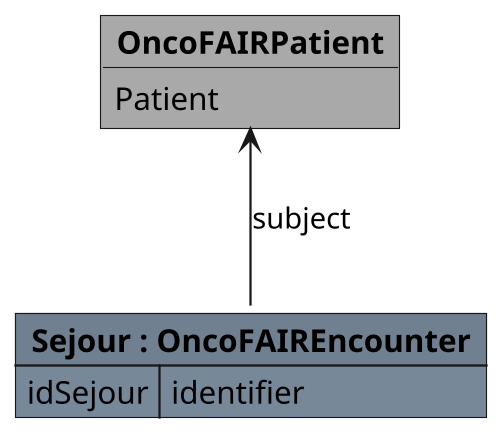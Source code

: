 @startuml

scale 500 width

object "**OncoFAIRPatient**" as OncoFAIRPatient #DarkGray {
    Patient
}

map "**Sejour : OncoFAIREncounter**" as Sejour #back:LightSlateGray;header:SlateGray {
    idSejour => identifier
}

Sejour -u-> OncoFAIRPatient : subject

@enduml